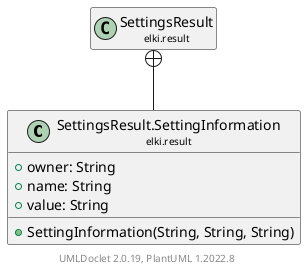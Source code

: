 @startuml
    remove .*\.(Instance|Par|Parameterizer|Factory)$
    set namespaceSeparator none
    hide empty fields
    hide empty methods

    class "<size:14>SettingsResult.SettingInformation\n<size:10>elki.result" as elki.result.SettingsResult.SettingInformation [[SettingsResult.SettingInformation.html]] {
        +owner: String
        +name: String
        +value: String
        +SettingInformation(String, String, String)
    }

    class "<size:14>SettingsResult\n<size:10>elki.result" as elki.result.SettingsResult [[SettingsResult.html]]

    elki.result.SettingsResult +-- elki.result.SettingsResult.SettingInformation

    center footer UMLDoclet 2.0.19, PlantUML 1.2022.8
@enduml
